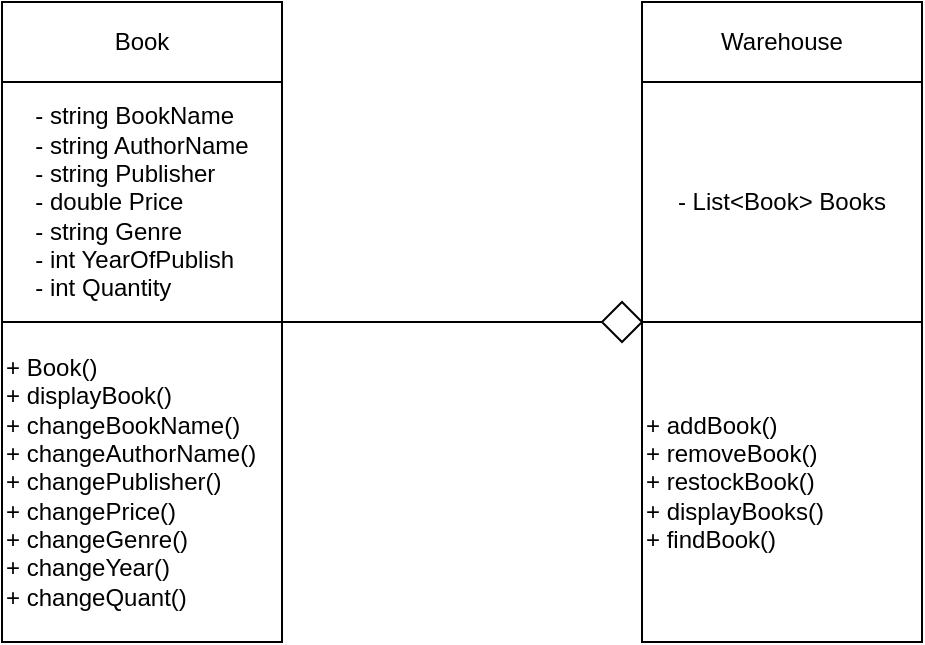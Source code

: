 <mxfile version="16.4.3" type="device"><diagram id="KyaGBPbZvBiihnaMJ4AT" name="Page-1"><mxGraphModel dx="865" dy="488" grid="1" gridSize="10" guides="1" tooltips="1" connect="1" arrows="1" fold="1" page="1" pageScale="1" pageWidth="827" pageHeight="1169" math="0" shadow="0"><root><mxCell id="0"/><mxCell id="1" parent="0"/><mxCell id="RfIu1t-B98_ifNSECTnj-1" value="Book&lt;br&gt;" style="rounded=0;whiteSpace=wrap;html=1;" parent="1" vertex="1"><mxGeometry x="160" y="120" width="140" height="40" as="geometry"/></mxCell><mxCell id="RfIu1t-B98_ifNSECTnj-2" value="&lt;div style=&quot;text-align: left&quot;&gt;&lt;span&gt;- string BookName&lt;/span&gt;&lt;/div&gt;&lt;div style=&quot;text-align: left&quot;&gt;&lt;span&gt;- string AuthorName&lt;/span&gt;&lt;/div&gt;&lt;div style=&quot;text-align: left&quot;&gt;&lt;span&gt;- string Publisher&lt;/span&gt;&lt;/div&gt;&lt;div style=&quot;text-align: left&quot;&gt;&lt;span&gt;- double Price&lt;/span&gt;&lt;/div&gt;&lt;div style=&quot;text-align: left&quot;&gt;&lt;span&gt;- string Genre&lt;/span&gt;&lt;/div&gt;&lt;div style=&quot;text-align: left&quot;&gt;&lt;span&gt;- int YearOfPublish&lt;/span&gt;&lt;/div&gt;&lt;div style=&quot;text-align: left&quot;&gt;&lt;span&gt;- int Quantity&lt;/span&gt;&lt;/div&gt;" style="rounded=0;whiteSpace=wrap;html=1;" parent="1" vertex="1"><mxGeometry x="160" y="160" width="140" height="120" as="geometry"/></mxCell><mxCell id="RfIu1t-B98_ifNSECTnj-3" value="+ Book()&lt;br&gt;+ displayBook()&lt;br&gt;+ changeBookName()&lt;br&gt;+ changeAuthorName()&lt;br&gt;+ changePublisher()&lt;br&gt;+ changePrice()&lt;br&gt;+ changeGenre()&lt;br&gt;&lt;div&gt;&lt;span&gt;+ changeYear()&amp;nbsp;&lt;/span&gt;&lt;/div&gt;&lt;div&gt;&lt;span&gt;+ changeQuant()&lt;/span&gt;&lt;/div&gt;" style="rounded=0;whiteSpace=wrap;html=1;align=left;" parent="1" vertex="1"><mxGeometry x="160" y="280" width="140" height="160" as="geometry"/></mxCell><mxCell id="g1Qp02pSE_ymdVHDPIPj-1" value="Warehouse" style="rounded=0;whiteSpace=wrap;html=1;" vertex="1" parent="1"><mxGeometry x="480" y="120" width="140" height="40" as="geometry"/></mxCell><mxCell id="g1Qp02pSE_ymdVHDPIPj-2" value="&lt;div style=&quot;text-align: left&quot;&gt;- List&amp;lt;Book&amp;gt; Books&lt;/div&gt;" style="rounded=0;whiteSpace=wrap;html=1;" vertex="1" parent="1"><mxGeometry x="480" y="160" width="140" height="120" as="geometry"/></mxCell><mxCell id="g1Qp02pSE_ymdVHDPIPj-3" value="+ addBook()&lt;br&gt;+ removeBook()&lt;br&gt;+ restockBook()&lt;br&gt;+ displayBooks()&lt;br&gt;+ findBook()&lt;br&gt;" style="rounded=0;whiteSpace=wrap;html=1;align=left;" vertex="1" parent="1"><mxGeometry x="480" y="280" width="140" height="160" as="geometry"/></mxCell><mxCell id="g1Qp02pSE_ymdVHDPIPj-4" value="" style="endArrow=none;html=1;rounded=0;exitX=1;exitY=0;exitDx=0;exitDy=0;entryX=0.5;entryY=1;entryDx=0;entryDy=0;" edge="1" parent="1" source="RfIu1t-B98_ifNSECTnj-3" target="g1Qp02pSE_ymdVHDPIPj-5"><mxGeometry width="50" height="50" relative="1" as="geometry"><mxPoint x="390" y="380" as="sourcePoint"/><mxPoint x="450" y="280" as="targetPoint"/></mxGeometry></mxCell><mxCell id="g1Qp02pSE_ymdVHDPIPj-5" value="" style="rhombus;whiteSpace=wrap;html=1;rotation=90;" vertex="1" parent="1"><mxGeometry x="460" y="270" width="20" height="20" as="geometry"/></mxCell></root></mxGraphModel></diagram></mxfile>